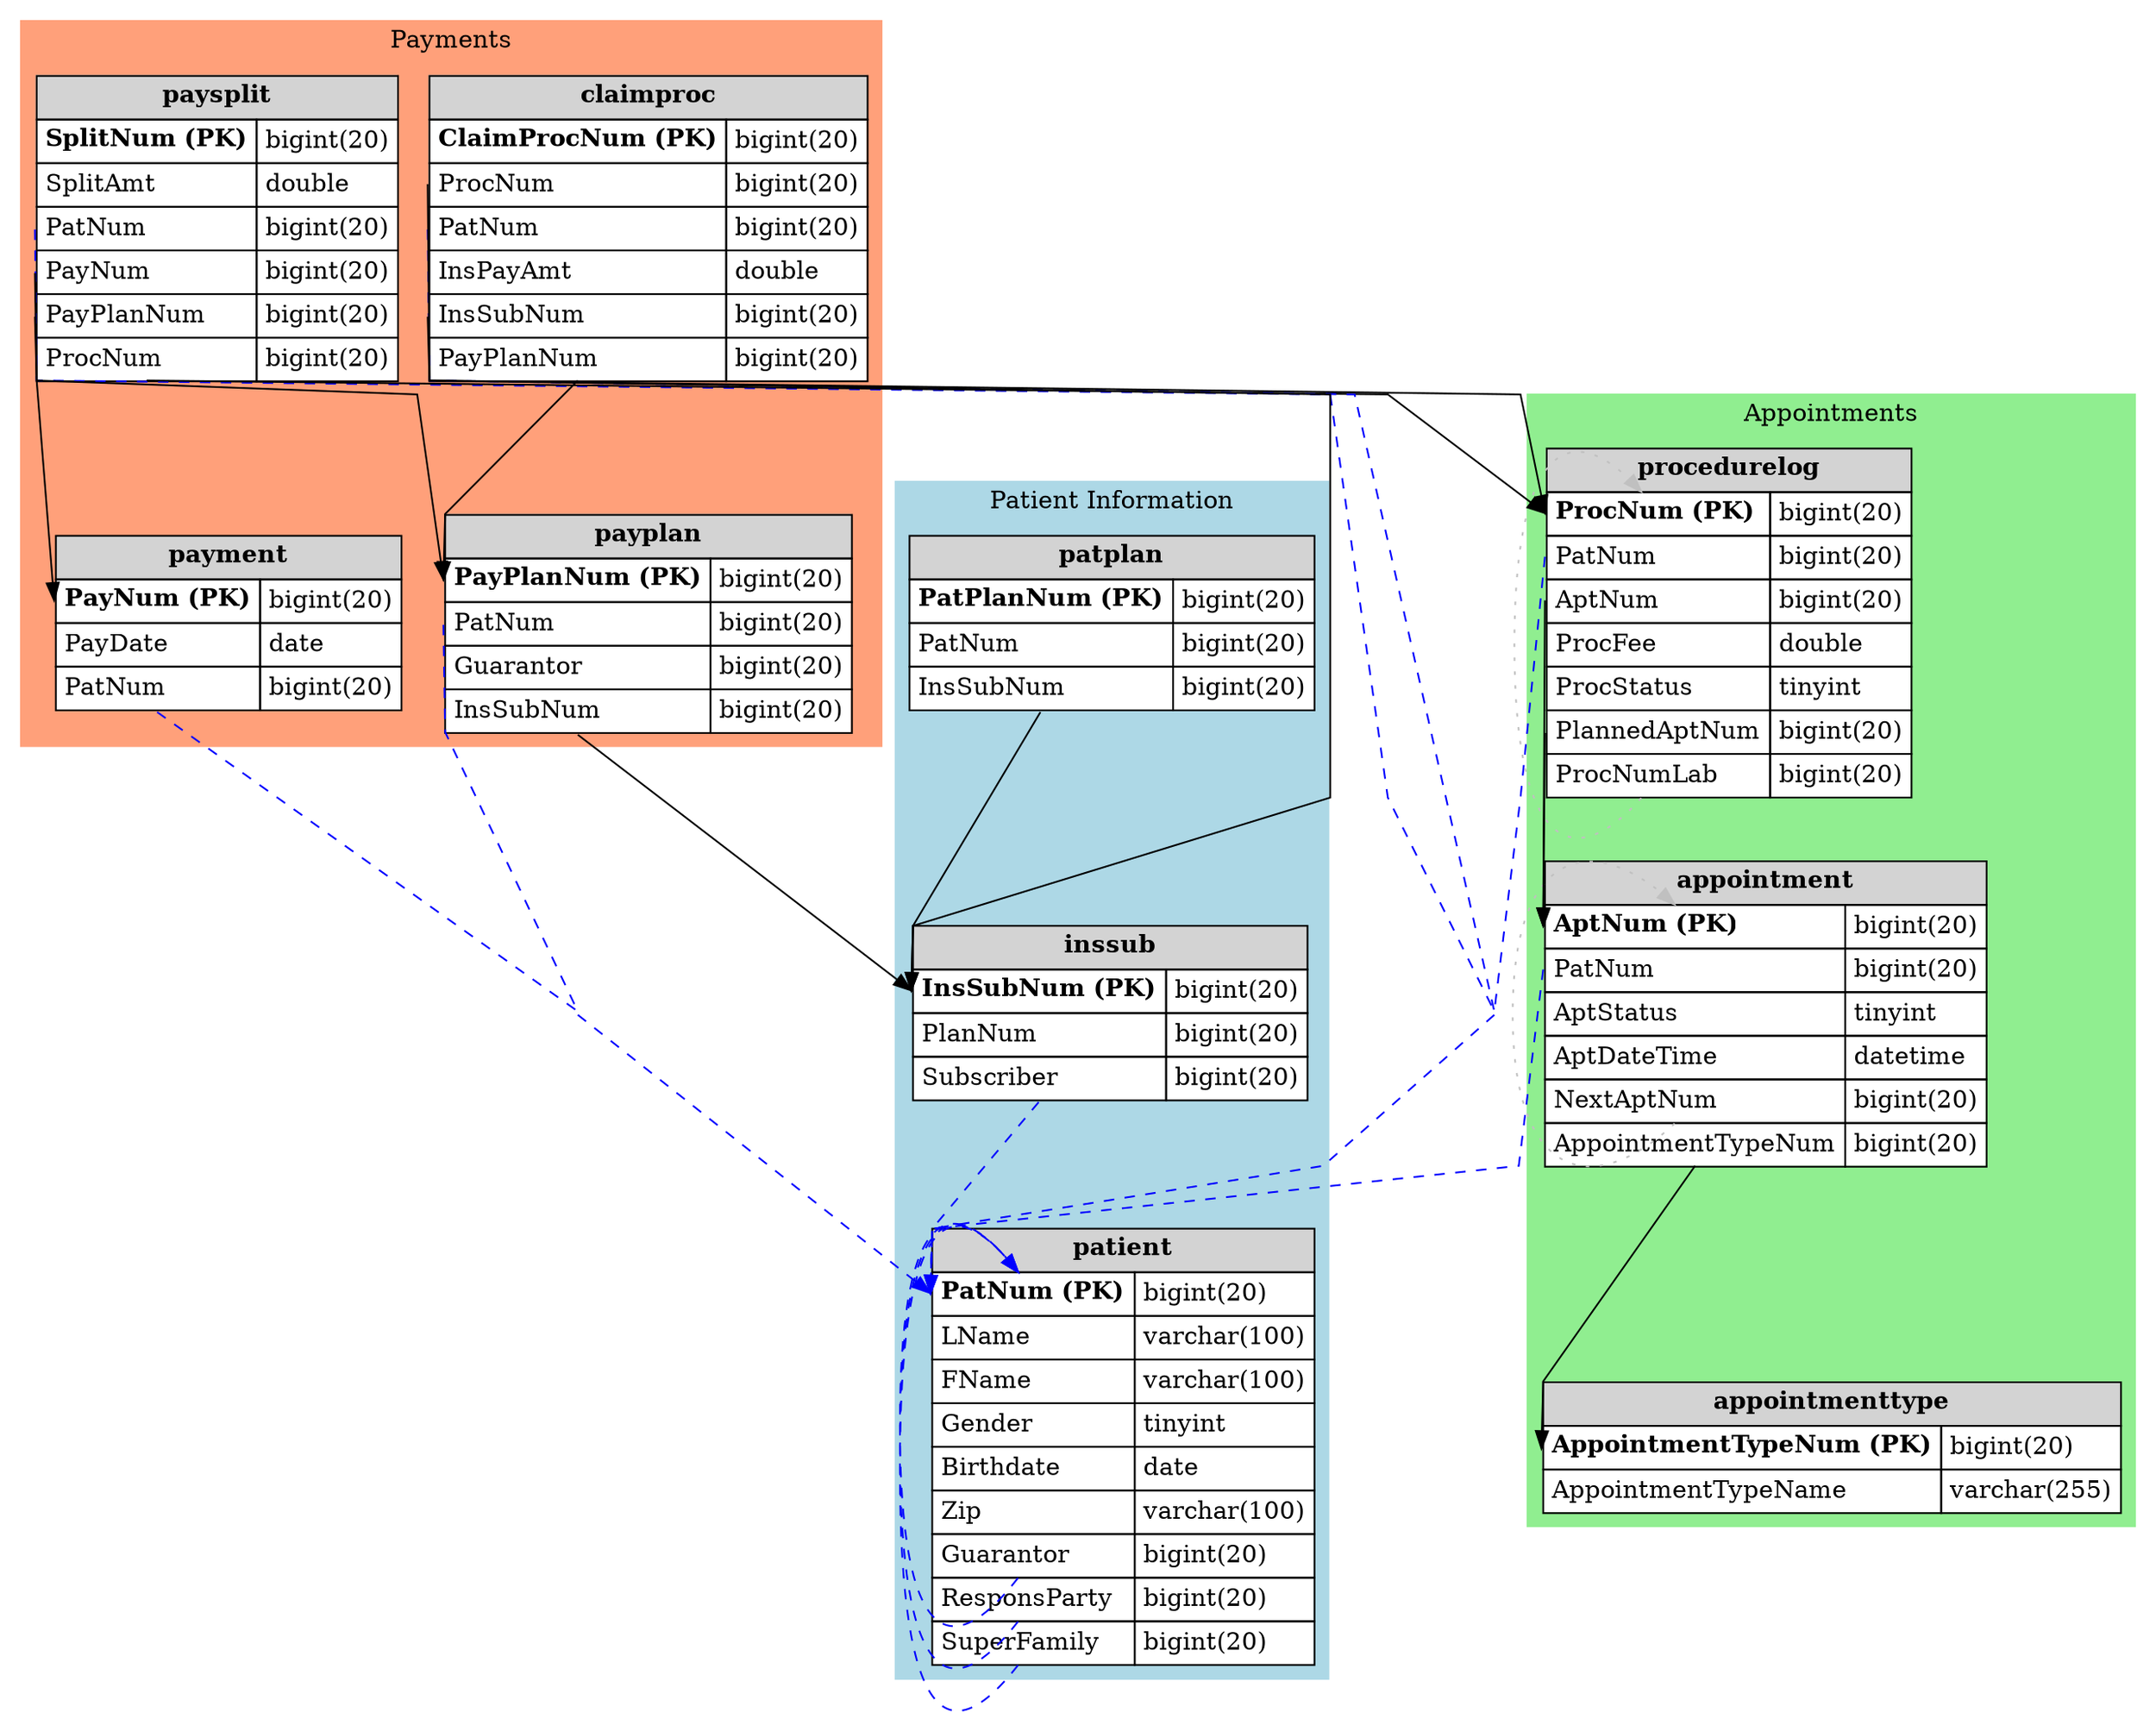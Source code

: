 digraph G {
  rankdir="TB";
  node [shape=none, margin=0];
  edge [fontsize=9, len=1.5];
  splines=polyline;
  concentrate=true;
  subgraph cluster_patient {
    style="filled";
    color=lightblue;
    label="Patient Information";
    node [style=filled, fillcolor=white];
    patient; patplan; inssub;
  }
  subgraph cluster_appointments {
    style="filled";
    color=lightgreen;
    label="Appointments";
    node [style=filled, fillcolor=white];
    appointment; appointmenttype; procedurelog;
  }
  subgraph cluster_payments {
    style="filled";
    color=lightsalmon;
    label="Payments";
    node [style=filled, fillcolor=white];
    payment; paysplit; payplan; claimproc;
  }
  appointment [label=<<TABLE BORDER="0" CELLBORDER="1" CELLSPACING="0" CELLPADDING="4"> <TR><TD COLSPAN="2" BGCOLOR="lightgrey"><B>appointment</B></TD></TR> <TR><TD PORT="AptNum" ALIGN="LEFT"><B>AptNum (PK)</B></TD><TD ALIGN="LEFT">bigint(20)</TD></TR> <TR><TD PORT="PatNum" ALIGN="LEFT">PatNum</TD><TD ALIGN="LEFT">bigint(20)</TD></TR> <TR><TD PORT="AptStatus" ALIGN="LEFT">AptStatus</TD><TD ALIGN="LEFT">tinyint</TD></TR> <TR><TD PORT="AptDateTime" ALIGN="LEFT">AptDateTime</TD><TD ALIGN="LEFT">datetime</TD></TR> <TR><TD PORT="NextAptNum" ALIGN="LEFT">NextAptNum</TD><TD ALIGN="LEFT">bigint(20)</TD></TR> <TR><TD PORT="AppointmentTypeNum" ALIGN="LEFT">AppointmentTypeNum</TD><TD ALIGN="LEFT">bigint(20)</TD></TR> </TABLE>>];
  appointmenttype [label=<<TABLE BORDER="0" CELLBORDER="1" CELLSPACING="0" CELLPADDING="4"> <TR><TD COLSPAN="2" BGCOLOR="lightgrey"><B>appointmenttype</B></TD></TR> <TR><TD PORT="AppointmentTypeNum" ALIGN="LEFT"><B>AppointmentTypeNum (PK)</B></TD><TD ALIGN="LEFT">bigint(20)</TD></TR> <TR><TD PORT="AppointmentTypeName" ALIGN="LEFT">AppointmentTypeName</TD><TD ALIGN="LEFT">varchar(255)</TD></TR> </TABLE>>];
  claimproc [label=<<TABLE BORDER="0" CELLBORDER="1" CELLSPACING="0" CELLPADDING="4"> <TR><TD COLSPAN="2" BGCOLOR="lightgrey"><B>claimproc</B></TD></TR> <TR><TD PORT="ClaimProcNum" ALIGN="LEFT"><B>ClaimProcNum (PK)</B></TD><TD ALIGN="LEFT">bigint(20)</TD></TR> <TR><TD PORT="ProcNum" ALIGN="LEFT">ProcNum</TD><TD ALIGN="LEFT">bigint(20)</TD></TR> <TR><TD PORT="PatNum" ALIGN="LEFT">PatNum</TD><TD ALIGN="LEFT">bigint(20)</TD></TR> <TR><TD PORT="InsPayAmt" ALIGN="LEFT">InsPayAmt</TD><TD ALIGN="LEFT">double</TD></TR> <TR><TD PORT="InsSubNum" ALIGN="LEFT">InsSubNum</TD><TD ALIGN="LEFT">bigint(20)</TD></TR> <TR><TD PORT="PayPlanNum" ALIGN="LEFT">PayPlanNum</TD><TD ALIGN="LEFT">bigint(20)</TD></TR> </TABLE>>];
  inssub [label=<<TABLE BORDER="0" CELLBORDER="1" CELLSPACING="0" CELLPADDING="4"> <TR><TD COLSPAN="2" BGCOLOR="lightgrey"><B>inssub</B></TD></TR> <TR><TD PORT="InsSubNum" ALIGN="LEFT"><B>InsSubNum (PK)</B></TD><TD ALIGN="LEFT">bigint(20)</TD></TR> <TR><TD PORT="PlanNum" ALIGN="LEFT">PlanNum</TD><TD ALIGN="LEFT">bigint(20)</TD></TR> <TR><TD PORT="Subscriber" ALIGN="LEFT">Subscriber</TD><TD ALIGN="LEFT">bigint(20)</TD></TR> </TABLE>>];
  patient [label=<<TABLE BORDER="0" CELLBORDER="1" CELLSPACING="0" CELLPADDING="4"> <TR><TD COLSPAN="2" BGCOLOR="lightgrey"><B>patient</B></TD></TR> <TR><TD PORT="PatNum" ALIGN="LEFT"><B>PatNum (PK)</B></TD><TD ALIGN="LEFT">bigint(20)</TD></TR> <TR><TD PORT="LName" ALIGN="LEFT">LName</TD><TD ALIGN="LEFT">varchar(100)</TD></TR> <TR><TD PORT="FName" ALIGN="LEFT">FName</TD><TD ALIGN="LEFT">varchar(100)</TD></TR> <TR><TD PORT="Gender" ALIGN="LEFT">Gender</TD><TD ALIGN="LEFT">tinyint</TD></TR> <TR><TD PORT="Birthdate" ALIGN="LEFT">Birthdate</TD><TD ALIGN="LEFT">date</TD></TR> <TR><TD PORT="Zip" ALIGN="LEFT">Zip</TD><TD ALIGN="LEFT">varchar(100)</TD></TR> <TR><TD PORT="Guarantor" ALIGN="LEFT">Guarantor</TD><TD ALIGN="LEFT">bigint(20)</TD></TR> <TR><TD PORT="ResponsParty" ALIGN="LEFT">ResponsParty</TD><TD ALIGN="LEFT">bigint(20)</TD></TR> <TR><TD PORT="SuperFamily" ALIGN="LEFT">SuperFamily</TD><TD ALIGN="LEFT">bigint(20)</TD></TR> </TABLE>>];
  patplan [label=<<TABLE BORDER="0" CELLBORDER="1" CELLSPACING="0" CELLPADDING="4"> <TR><TD COLSPAN="2" BGCOLOR="lightgrey"><B>patplan</B></TD></TR> <TR><TD PORT="PatPlanNum" ALIGN="LEFT"><B>PatPlanNum (PK)</B></TD><TD ALIGN="LEFT">bigint(20)</TD></TR> <TR><TD PORT="PatNum" ALIGN="LEFT">PatNum</TD><TD ALIGN="LEFT">bigint(20)</TD></TR> <TR><TD PORT="InsSubNum" ALIGN="LEFT">InsSubNum</TD><TD ALIGN="LEFT">bigint(20)</TD></TR> </TABLE>>];
  payment [label=<<TABLE BORDER="0" CELLBORDER="1" CELLSPACING="0" CELLPADDING="4"> <TR><TD COLSPAN="2" BGCOLOR="lightgrey"><B>payment</B></TD></TR> <TR><TD PORT="PayNum" ALIGN="LEFT"><B>PayNum (PK)</B></TD><TD ALIGN="LEFT">bigint(20)</TD></TR> <TR><TD PORT="PayDate" ALIGN="LEFT">PayDate</TD><TD ALIGN="LEFT">date</TD></TR> <TR><TD PORT="PatNum" ALIGN="LEFT">PatNum</TD><TD ALIGN="LEFT">bigint(20)</TD></TR> </TABLE>>];
  payplan [label=<<TABLE BORDER="0" CELLBORDER="1" CELLSPACING="0" CELLPADDING="4"> <TR><TD COLSPAN="2" BGCOLOR="lightgrey"><B>payplan</B></TD></TR> <TR><TD PORT="PayPlanNum" ALIGN="LEFT"><B>PayPlanNum (PK)</B></TD><TD ALIGN="LEFT">bigint(20)</TD></TR> <TR><TD PORT="PatNum" ALIGN="LEFT">PatNum</TD><TD ALIGN="LEFT">bigint(20)</TD></TR> <TR><TD PORT="Guarantor" ALIGN="LEFT">Guarantor</TD><TD ALIGN="LEFT">bigint(20)</TD></TR> <TR><TD PORT="InsSubNum" ALIGN="LEFT">InsSubNum</TD><TD ALIGN="LEFT">bigint(20)</TD></TR> </TABLE>>];
  paysplit [label=<<TABLE BORDER="0" CELLBORDER="1" CELLSPACING="0" CELLPADDING="4"> <TR><TD COLSPAN="2" BGCOLOR="lightgrey"><B>paysplit</B></TD></TR> <TR><TD PORT="SplitNum" ALIGN="LEFT"><B>SplitNum (PK)</B></TD><TD ALIGN="LEFT">bigint(20)</TD></TR> <TR><TD PORT="SplitAmt" ALIGN="LEFT">SplitAmt</TD><TD ALIGN="LEFT">double</TD></TR> <TR><TD PORT="PatNum" ALIGN="LEFT">PatNum</TD><TD ALIGN="LEFT">bigint(20)</TD></TR> <TR><TD PORT="PayNum" ALIGN="LEFT">PayNum</TD><TD ALIGN="LEFT">bigint(20)</TD></TR> <TR><TD PORT="PayPlanNum" ALIGN="LEFT">PayPlanNum</TD><TD ALIGN="LEFT">bigint(20)</TD></TR> <TR><TD PORT="ProcNum" ALIGN="LEFT">ProcNum</TD><TD ALIGN="LEFT">bigint(20)</TD></TR> </TABLE>>];
  procedurelog [label=<<TABLE BORDER="0" CELLBORDER="1" CELLSPACING="0" CELLPADDING="4"> <TR><TD COLSPAN="2" BGCOLOR="lightgrey"><B>procedurelog</B></TD></TR> <TR><TD PORT="ProcNum" ALIGN="LEFT"><B>ProcNum (PK)</B></TD><TD ALIGN="LEFT">bigint(20)</TD></TR> <TR><TD PORT="PatNum" ALIGN="LEFT">PatNum</TD><TD ALIGN="LEFT">bigint(20)</TD></TR> <TR><TD PORT="AptNum" ALIGN="LEFT">AptNum</TD><TD ALIGN="LEFT">bigint(20)</TD></TR> <TR><TD PORT="ProcFee" ALIGN="LEFT">ProcFee</TD><TD ALIGN="LEFT">double</TD></TR> <TR><TD PORT="ProcStatus" ALIGN="LEFT">ProcStatus</TD><TD ALIGN="LEFT">tinyint</TD></TR> <TR><TD PORT="PlannedAptNum" ALIGN="LEFT">PlannedAptNum</TD><TD ALIGN="LEFT">bigint(20)</TD></TR> <TR><TD PORT="ProcNumLab" ALIGN="LEFT">ProcNumLab</TD><TD ALIGN="LEFT">bigint(20)</TD></TR> </TABLE>>];
  appointment:PatNum -> patient:PatNum [color=blue, style=dashed];
  appointment:NextAptNum -> appointment:AptNum [color=gray, style=dotted];
  appointment:AppointmentTypeNum -> appointmenttype:AppointmentTypeNum [color=black];
  claimproc:ProcNum -> procedurelog:ProcNum [color=black];
  claimproc:PatNum -> patient:PatNum [color=blue, style=dashed];
  claimproc:InsSubNum -> inssub:InsSubNum [color=black];
  claimproc:PayPlanNum -> payplan:PayPlanNum [color=black];
  inssub:Subscriber -> patient:PatNum [color=blue, style=dashed];
  patient:Guarantor -> patient:PatNum [color=blue, style=dashed];
  patient:ResponsParty -> patient:PatNum [color=blue, style=dashed];
  patient:SuperFamily -> patient:PatNum [color=blue, style=dashed];
  patplan:InsSubNum -> inssub:InsSubNum [color=black];
  payment:PatNum -> patient:PatNum [color=blue, style=dashed];
  payplan:PatNum -> patient:PatNum [color=blue, style=dashed];
  payplan:Guarantor -> patient:PatNum [color=blue, style=dashed];
  payplan:InsSubNum -> inssub:InsSubNum [color=black];
  paysplit:PatNum -> patient:PatNum [color=blue, style=dashed];
  paysplit:PayNum -> payment:PayNum [color=black];
  paysplit:PayPlanNum -> payplan:PayPlanNum [color=black];
  paysplit:ProcNum -> procedurelog:ProcNum [color=black];
  procedurelog:PatNum -> patient:PatNum [color=blue, style=dashed];
  procedurelog:AptNum -> appointment:AptNum [color=black];
  procedurelog:PlannedAptNum -> appointment:AptNum [color=black];
  procedurelog:ProcNumLab -> procedurelog:ProcNum [color=gray, style=dotted];
}
